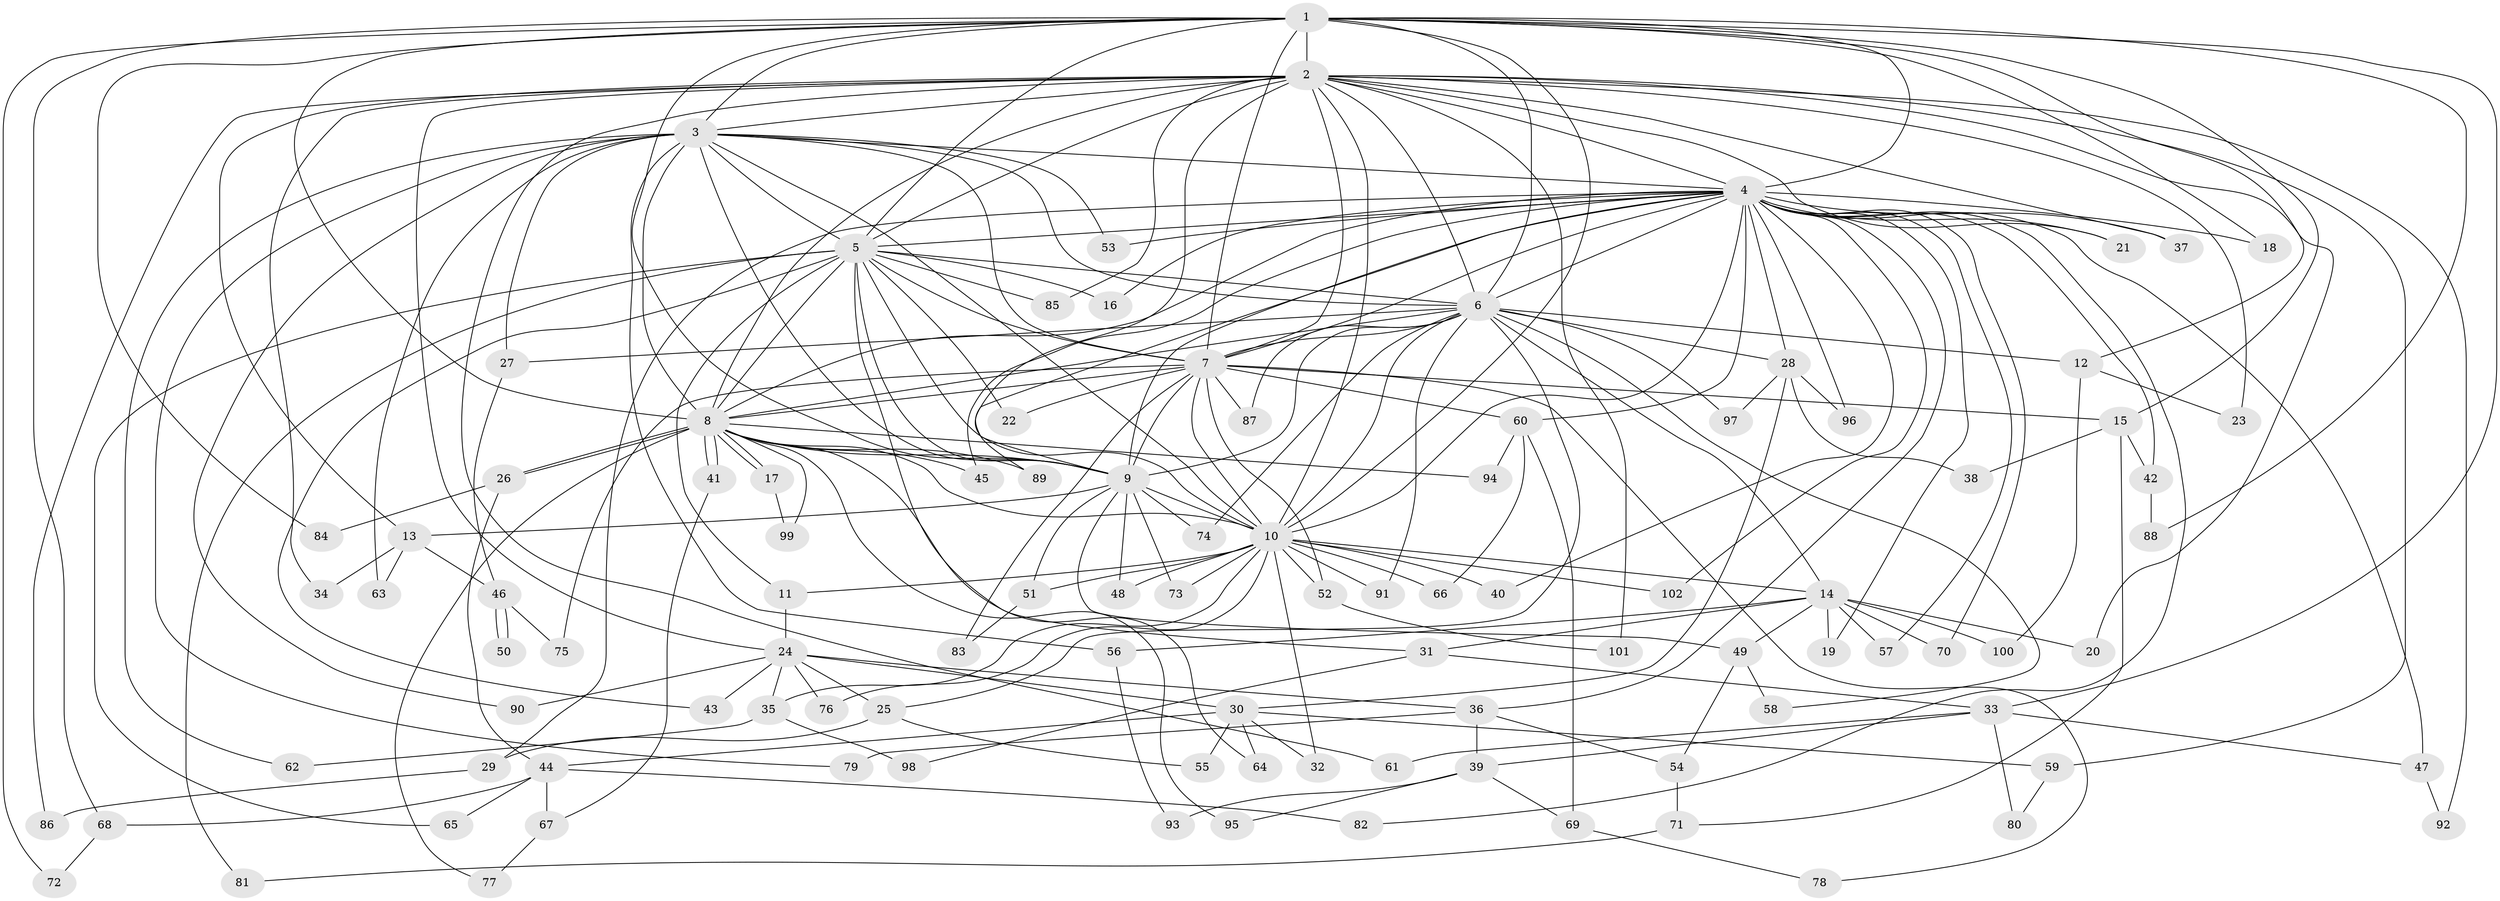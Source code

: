 // Generated by graph-tools (version 1.1) at 2025/35/03/09/25 02:35:14]
// undirected, 102 vertices, 229 edges
graph export_dot {
graph [start="1"]
  node [color=gray90,style=filled];
  1;
  2;
  3;
  4;
  5;
  6;
  7;
  8;
  9;
  10;
  11;
  12;
  13;
  14;
  15;
  16;
  17;
  18;
  19;
  20;
  21;
  22;
  23;
  24;
  25;
  26;
  27;
  28;
  29;
  30;
  31;
  32;
  33;
  34;
  35;
  36;
  37;
  38;
  39;
  40;
  41;
  42;
  43;
  44;
  45;
  46;
  47;
  48;
  49;
  50;
  51;
  52;
  53;
  54;
  55;
  56;
  57;
  58;
  59;
  60;
  61;
  62;
  63;
  64;
  65;
  66;
  67;
  68;
  69;
  70;
  71;
  72;
  73;
  74;
  75;
  76;
  77;
  78;
  79;
  80;
  81;
  82;
  83;
  84;
  85;
  86;
  87;
  88;
  89;
  90;
  91;
  92;
  93;
  94;
  95;
  96;
  97;
  98;
  99;
  100;
  101;
  102;
  1 -- 2;
  1 -- 3;
  1 -- 4;
  1 -- 5;
  1 -- 6;
  1 -- 7;
  1 -- 8;
  1 -- 9;
  1 -- 10;
  1 -- 12;
  1 -- 15;
  1 -- 18;
  1 -- 33;
  1 -- 68;
  1 -- 72;
  1 -- 84;
  1 -- 88;
  2 -- 3;
  2 -- 4;
  2 -- 5;
  2 -- 6;
  2 -- 7;
  2 -- 8;
  2 -- 9;
  2 -- 10;
  2 -- 13;
  2 -- 20;
  2 -- 21;
  2 -- 23;
  2 -- 24;
  2 -- 34;
  2 -- 37;
  2 -- 59;
  2 -- 61;
  2 -- 85;
  2 -- 86;
  2 -- 92;
  2 -- 101;
  3 -- 4;
  3 -- 5;
  3 -- 6;
  3 -- 7;
  3 -- 8;
  3 -- 9;
  3 -- 10;
  3 -- 27;
  3 -- 53;
  3 -- 56;
  3 -- 62;
  3 -- 63;
  3 -- 79;
  3 -- 90;
  4 -- 5;
  4 -- 6;
  4 -- 7;
  4 -- 8;
  4 -- 9;
  4 -- 10;
  4 -- 16;
  4 -- 18;
  4 -- 19;
  4 -- 21;
  4 -- 28;
  4 -- 29;
  4 -- 36;
  4 -- 37;
  4 -- 40;
  4 -- 42;
  4 -- 45;
  4 -- 47;
  4 -- 53;
  4 -- 57;
  4 -- 60;
  4 -- 70;
  4 -- 82;
  4 -- 89;
  4 -- 96;
  4 -- 102;
  5 -- 6;
  5 -- 7;
  5 -- 8;
  5 -- 9;
  5 -- 10;
  5 -- 11;
  5 -- 16;
  5 -- 22;
  5 -- 31;
  5 -- 43;
  5 -- 65;
  5 -- 81;
  5 -- 85;
  6 -- 7;
  6 -- 8;
  6 -- 9;
  6 -- 10;
  6 -- 12;
  6 -- 14;
  6 -- 25;
  6 -- 27;
  6 -- 28;
  6 -- 58;
  6 -- 74;
  6 -- 87;
  6 -- 91;
  6 -- 97;
  7 -- 8;
  7 -- 9;
  7 -- 10;
  7 -- 15;
  7 -- 22;
  7 -- 52;
  7 -- 60;
  7 -- 75;
  7 -- 78;
  7 -- 83;
  7 -- 87;
  8 -- 9;
  8 -- 10;
  8 -- 17;
  8 -- 17;
  8 -- 26;
  8 -- 26;
  8 -- 41;
  8 -- 41;
  8 -- 45;
  8 -- 64;
  8 -- 77;
  8 -- 89;
  8 -- 94;
  8 -- 95;
  8 -- 99;
  9 -- 10;
  9 -- 13;
  9 -- 48;
  9 -- 49;
  9 -- 51;
  9 -- 73;
  9 -- 74;
  10 -- 11;
  10 -- 14;
  10 -- 32;
  10 -- 35;
  10 -- 40;
  10 -- 48;
  10 -- 51;
  10 -- 52;
  10 -- 66;
  10 -- 73;
  10 -- 76;
  10 -- 91;
  10 -- 102;
  11 -- 24;
  12 -- 23;
  12 -- 100;
  13 -- 34;
  13 -- 46;
  13 -- 63;
  14 -- 19;
  14 -- 20;
  14 -- 31;
  14 -- 49;
  14 -- 56;
  14 -- 57;
  14 -- 70;
  14 -- 100;
  15 -- 38;
  15 -- 42;
  15 -- 71;
  17 -- 99;
  24 -- 25;
  24 -- 30;
  24 -- 35;
  24 -- 36;
  24 -- 43;
  24 -- 76;
  24 -- 90;
  25 -- 29;
  25 -- 55;
  26 -- 44;
  26 -- 84;
  27 -- 46;
  28 -- 30;
  28 -- 38;
  28 -- 96;
  28 -- 97;
  29 -- 86;
  30 -- 32;
  30 -- 44;
  30 -- 55;
  30 -- 59;
  30 -- 64;
  31 -- 33;
  31 -- 98;
  33 -- 39;
  33 -- 47;
  33 -- 61;
  33 -- 80;
  35 -- 62;
  35 -- 98;
  36 -- 39;
  36 -- 54;
  36 -- 79;
  39 -- 69;
  39 -- 93;
  39 -- 95;
  41 -- 67;
  42 -- 88;
  44 -- 65;
  44 -- 67;
  44 -- 68;
  44 -- 82;
  46 -- 50;
  46 -- 50;
  46 -- 75;
  47 -- 92;
  49 -- 54;
  49 -- 58;
  51 -- 83;
  52 -- 101;
  54 -- 71;
  56 -- 93;
  59 -- 80;
  60 -- 66;
  60 -- 69;
  60 -- 94;
  67 -- 77;
  68 -- 72;
  69 -- 78;
  71 -- 81;
}
